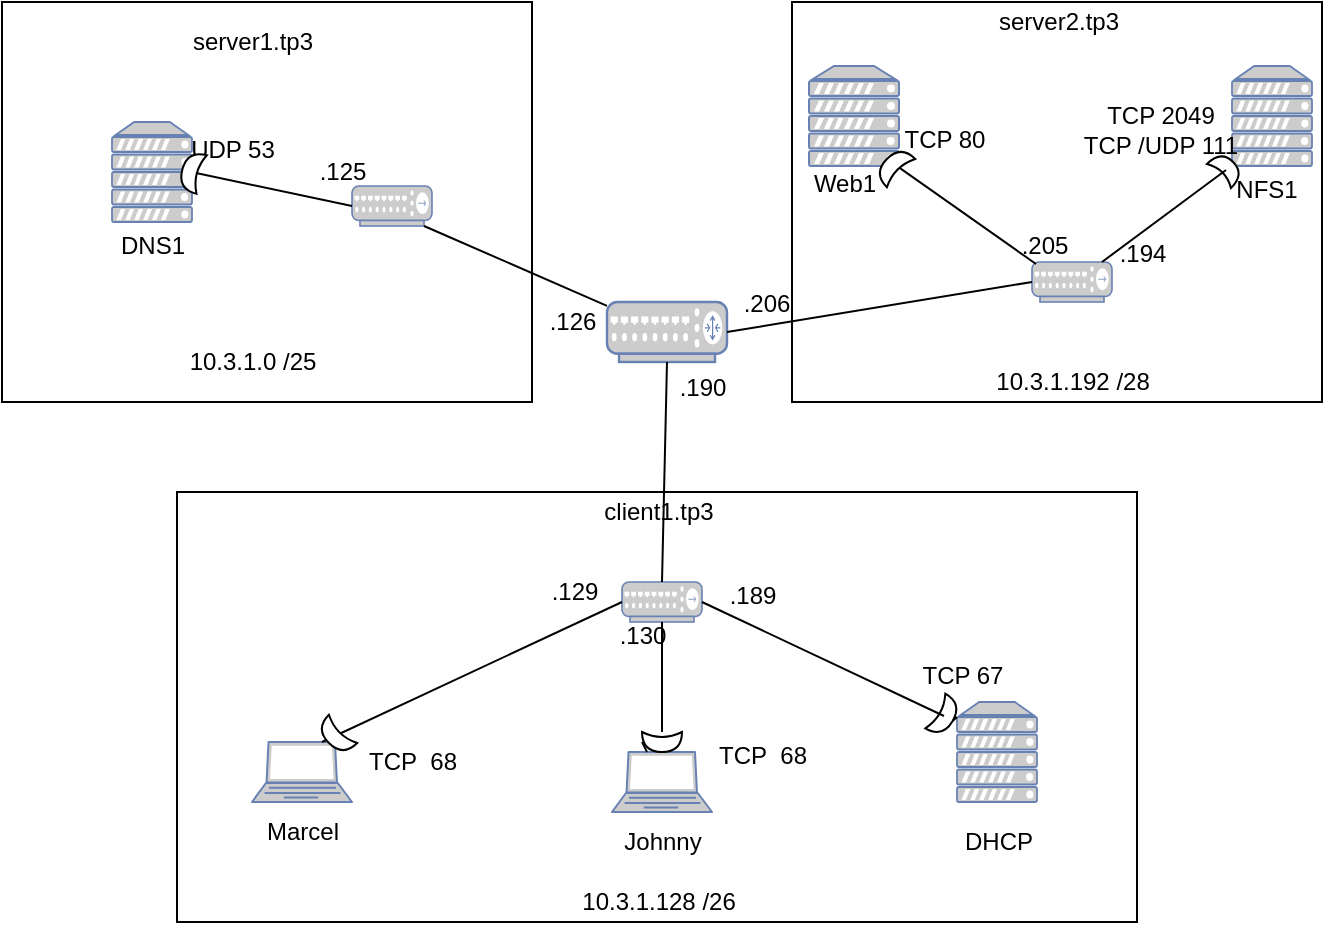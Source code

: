 <mxfile version="15.4.3" type="device"><diagram id="YAZWpWwq2ePxb-lYI3uf" name="Page-1"><mxGraphModel dx="782" dy="468" grid="1" gridSize="10" guides="1" tooltips="1" connect="1" arrows="1" fold="1" page="1" pageScale="1" pageWidth="827" pageHeight="1169" math="0" shadow="0"><root><mxCell id="0"/><mxCell id="1" parent="0"/><mxCell id="SpP-wiejAx_GPY8EY588-45" value="" style="rounded=0;whiteSpace=wrap;html=1;" parent="1" vertex="1"><mxGeometry x="120" y="60" width="265" height="200" as="geometry"/></mxCell><mxCell id="SpP-wiejAx_GPY8EY588-11" value="" style="rounded=0;whiteSpace=wrap;html=1;" parent="1" vertex="1"><mxGeometry x="207.5" y="305" width="480" height="215" as="geometry"/></mxCell><mxCell id="SpP-wiejAx_GPY8EY588-6" value="" style="rounded=0;whiteSpace=wrap;html=1;" parent="1" vertex="1"><mxGeometry x="515" y="60" width="265" height="200" as="geometry"/></mxCell><mxCell id="AwMBJ7yJT6cDaOQtD3z2-1" value="" style="fontColor=#0066CC;verticalAlign=top;verticalLabelPosition=bottom;labelPosition=center;align=center;html=1;outlineConnect=0;fillColor=#CCCCCC;strokeColor=#6881B3;gradientColor=none;gradientDirection=north;strokeWidth=2;shape=mxgraph.networks.server;" parent="1" vertex="1"><mxGeometry x="523.5" y="92" width="45" height="50" as="geometry"/></mxCell><mxCell id="AwMBJ7yJT6cDaOQtD3z2-2" value="" style="fontColor=#0066CC;verticalAlign=top;verticalLabelPosition=bottom;labelPosition=center;align=center;html=1;outlineConnect=0;fillColor=#CCCCCC;strokeColor=#6881B3;gradientColor=none;gradientDirection=north;strokeWidth=2;shape=mxgraph.networks.server;" parent="1" vertex="1"><mxGeometry x="175" y="120" width="40" height="50" as="geometry"/></mxCell><mxCell id="AwMBJ7yJT6cDaOQtD3z2-3" value="" style="fontColor=#0066CC;verticalAlign=top;verticalLabelPosition=bottom;labelPosition=center;align=center;html=1;outlineConnect=0;fillColor=#CCCCCC;strokeColor=#6881B3;gradientColor=none;gradientDirection=north;strokeWidth=2;shape=mxgraph.networks.laptop;" parent="1" vertex="1"><mxGeometry x="425" y="435" width="50" height="30" as="geometry"/></mxCell><mxCell id="AwMBJ7yJT6cDaOQtD3z2-4" value="" style="fontColor=#0066CC;verticalAlign=top;verticalLabelPosition=bottom;labelPosition=center;align=center;html=1;outlineConnect=0;fillColor=#CCCCCC;strokeColor=#6881B3;gradientColor=none;gradientDirection=north;strokeWidth=2;shape=mxgraph.networks.laptop;" parent="1" vertex="1"><mxGeometry x="245" y="430" width="50" height="30" as="geometry"/></mxCell><mxCell id="AwMBJ7yJT6cDaOQtD3z2-7" value="" style="fontColor=#0066CC;verticalAlign=top;verticalLabelPosition=bottom;labelPosition=center;align=center;html=1;outlineConnect=0;fillColor=#CCCCCC;strokeColor=#6881B3;gradientColor=none;gradientDirection=north;strokeWidth=2;shape=mxgraph.networks.server;" parent="1" vertex="1"><mxGeometry x="597.5" y="410" width="40" height="50" as="geometry"/></mxCell><mxCell id="AwMBJ7yJT6cDaOQtD3z2-10" value="Marcel" style="text;html=1;align=center;verticalAlign=middle;resizable=0;points=[];autosize=1;strokeColor=none;" parent="1" vertex="1"><mxGeometry x="245" y="465" width="50" height="20" as="geometry"/></mxCell><mxCell id="AwMBJ7yJT6cDaOQtD3z2-11" value="DHCP" style="text;html=1;align=center;verticalAlign=middle;resizable=0;points=[];autosize=1;strokeColor=none;" parent="1" vertex="1"><mxGeometry x="592.5" y="470" width="50" height="20" as="geometry"/></mxCell><mxCell id="SpP-wiejAx_GPY8EY588-1" value="DNS1" style="text;html=1;align=center;verticalAlign=middle;resizable=0;points=[];autosize=1;strokeColor=none;" parent="1" vertex="1"><mxGeometry x="170" y="172" width="50" height="20" as="geometry"/></mxCell><mxCell id="SpP-wiejAx_GPY8EY588-2" value="Johnny" style="text;html=1;align=center;verticalAlign=middle;resizable=0;points=[];autosize=1;strokeColor=none;" parent="1" vertex="1"><mxGeometry x="425" y="470" width="50" height="20" as="geometry"/></mxCell><mxCell id="SpP-wiejAx_GPY8EY588-3" value="Web1" style="text;html=1;align=center;verticalAlign=middle;resizable=0;points=[];autosize=1;strokeColor=none;" parent="1" vertex="1"><mxGeometry x="516" y="141" width="50" height="20" as="geometry"/></mxCell><mxCell id="SpP-wiejAx_GPY8EY588-5" value="server1.tp3" style="text;html=1;align=center;verticalAlign=middle;resizable=0;points=[];autosize=1;strokeColor=none;" parent="1" vertex="1"><mxGeometry x="205" y="70" width="80" height="20" as="geometry"/></mxCell><mxCell id="SpP-wiejAx_GPY8EY588-7" value="server2.tp3" style="text;html=1;align=center;verticalAlign=middle;resizable=0;points=[];autosize=1;strokeColor=none;" parent="1" vertex="1"><mxGeometry x="607.5" y="60" width="80" height="20" as="geometry"/></mxCell><mxCell id="SpP-wiejAx_GPY8EY588-8" value="" style="fontColor=#0066CC;verticalAlign=top;verticalLabelPosition=bottom;labelPosition=center;align=center;html=1;outlineConnect=0;fillColor=#CCCCCC;strokeColor=#6881B3;gradientColor=none;gradientDirection=north;strokeWidth=2;shape=mxgraph.networks.server;" parent="1" vertex="1"><mxGeometry x="735" y="92" width="40" height="50" as="geometry"/></mxCell><mxCell id="SpP-wiejAx_GPY8EY588-9" value="NFS1" style="text;html=1;align=center;verticalAlign=middle;resizable=0;points=[];autosize=1;strokeColor=none;" parent="1" vertex="1"><mxGeometry x="727" y="144" width="50" height="20" as="geometry"/></mxCell><mxCell id="SpP-wiejAx_GPY8EY588-10" value="10.3.1.128 /26" style="text;html=1;align=center;verticalAlign=middle;resizable=0;points=[];autosize=1;strokeColor=none;fillColor=none;" parent="1" vertex="1"><mxGeometry x="402.5" y="500" width="90" height="20" as="geometry"/></mxCell><mxCell id="SpP-wiejAx_GPY8EY588-13" value="10.3.1.0 /25" style="text;html=1;align=center;verticalAlign=middle;resizable=0;points=[];autosize=1;strokeColor=none;fillColor=none;" parent="1" vertex="1"><mxGeometry x="205" y="230" width="80" height="20" as="geometry"/></mxCell><mxCell id="SpP-wiejAx_GPY8EY588-14" value="10.3.1.192 /28" style="text;html=1;align=center;verticalAlign=middle;resizable=0;points=[];autosize=1;strokeColor=none;fillColor=none;" parent="1" vertex="1"><mxGeometry x="610" y="240" width="90" height="20" as="geometry"/></mxCell><mxCell id="SpP-wiejAx_GPY8EY588-15" value="" style="fontColor=#0066CC;verticalAlign=top;verticalLabelPosition=bottom;labelPosition=center;align=center;html=1;outlineConnect=0;fillColor=#CCCCCC;strokeColor=#6881B3;gradientColor=none;gradientDirection=north;strokeWidth=2;shape=mxgraph.networks.hub;" parent="1" vertex="1"><mxGeometry x="635" y="190" width="40" height="20" as="geometry"/></mxCell><mxCell id="SpP-wiejAx_GPY8EY588-19" value="" style="endArrow=none;html=1;rounded=0;exitX=0.05;exitY=0.05;exitDx=0;exitDy=0;exitPerimeter=0;entryX=0.953;entryY=-0.083;entryDx=0;entryDy=0;entryPerimeter=0;" parent="1" source="SpP-wiejAx_GPY8EY588-15" target="SpP-wiejAx_GPY8EY588-3" edge="1"><mxGeometry width="50" height="50" relative="1" as="geometry"><mxPoint x="542.5" y="200" as="sourcePoint"/><mxPoint x="592.5" y="150" as="targetPoint"/></mxGeometry></mxCell><mxCell id="SpP-wiejAx_GPY8EY588-22" value="" style="endArrow=none;html=1;rounded=0;entryX=0;entryY=1;entryDx=0;entryDy=0;entryPerimeter=0;startArrow=none;" parent="1" target="SpP-wiejAx_GPY8EY588-8" edge="1" source="d_4VVfQaBKw4a2PsgV3w-2"><mxGeometry width="50" height="50" relative="1" as="geometry"><mxPoint x="670" y="190" as="sourcePoint"/><mxPoint x="725" y="140" as="targetPoint"/></mxGeometry></mxCell><mxCell id="SpP-wiejAx_GPY8EY588-23" value=".205" style="text;html=1;align=center;verticalAlign=middle;resizable=0;points=[];autosize=1;strokeColor=none;fillColor=none;" parent="1" vertex="1"><mxGeometry x="621" y="172" width="40" height="20" as="geometry"/></mxCell><mxCell id="SpP-wiejAx_GPY8EY588-24" value=".194" style="text;html=1;align=center;verticalAlign=middle;resizable=0;points=[];autosize=1;strokeColor=none;fillColor=none;" parent="1" vertex="1"><mxGeometry x="670" y="176" width="40" height="20" as="geometry"/></mxCell><mxCell id="SpP-wiejAx_GPY8EY588-25" value="TCP 2049&lt;br&gt;TCP /UDP 111&lt;br&gt;" style="text;html=1;align=center;verticalAlign=middle;resizable=0;points=[];autosize=1;strokeColor=none;fillColor=none;" parent="1" vertex="1"><mxGeometry x="654" y="109" width="90" height="30" as="geometry"/></mxCell><mxCell id="SpP-wiejAx_GPY8EY588-27" value="TCP 80" style="text;html=1;align=center;verticalAlign=middle;resizable=0;points=[];autosize=1;strokeColor=none;fillColor=none;" parent="1" vertex="1"><mxGeometry x="561" y="119" width="60" height="20" as="geometry"/></mxCell><mxCell id="SpP-wiejAx_GPY8EY588-28" value="" style="endArrow=none;html=1;rounded=0;exitX=0;exitY=0.5;exitDx=0;exitDy=0;exitPerimeter=0;entryX=0.953;entryY=-0.083;entryDx=0;entryDy=0;entryPerimeter=0;startArrow=none;" parent="1" source="AwMBJ7yJT6cDaOQtD3z2-6" edge="1"><mxGeometry width="50" height="50" relative="1" as="geometry"><mxPoint x="512.35" y="271.66" as="sourcePoint"/><mxPoint x="444.0" y="220.0" as="targetPoint"/></mxGeometry></mxCell><mxCell id="SpP-wiejAx_GPY8EY588-29" value=".206" style="text;html=1;align=center;verticalAlign=middle;resizable=0;points=[];autosize=1;strokeColor=none;fillColor=none;" parent="1" vertex="1"><mxGeometry x="482" y="201" width="40" height="20" as="geometry"/></mxCell><mxCell id="AwMBJ7yJT6cDaOQtD3z2-6" value="" style="fontColor=#0066CC;verticalAlign=top;verticalLabelPosition=bottom;labelPosition=center;align=center;html=1;outlineConnect=0;fillColor=#CCCCCC;strokeColor=#6881B3;gradientColor=none;gradientDirection=north;strokeWidth=2;shape=mxgraph.networks.router;" parent="1" vertex="1"><mxGeometry x="422.5" y="210" width="60" height="30" as="geometry"/></mxCell><mxCell id="SpP-wiejAx_GPY8EY588-31" value="" style="endArrow=none;html=1;rounded=0;exitX=0;exitY=0.5;exitDx=0;exitDy=0;exitPerimeter=0;entryX=1;entryY=0.5;entryDx=0;entryDy=0;entryPerimeter=0;" parent="1" source="SpP-wiejAx_GPY8EY588-15" target="AwMBJ7yJT6cDaOQtD3z2-6" edge="1"><mxGeometry width="50" height="50" relative="1" as="geometry"><mxPoint x="635" y="200" as="sourcePoint"/><mxPoint x="444" y="220" as="targetPoint"/></mxGeometry></mxCell><mxCell id="SpP-wiejAx_GPY8EY588-32" value="client1.tp3" style="text;html=1;align=center;verticalAlign=middle;resizable=0;points=[];autosize=1;strokeColor=none;" parent="1" vertex="1"><mxGeometry x="412.5" y="305" width="70" height="20" as="geometry"/></mxCell><mxCell id="SpP-wiejAx_GPY8EY588-33" value="" style="fontColor=#0066CC;verticalAlign=top;verticalLabelPosition=bottom;labelPosition=center;align=center;html=1;outlineConnect=0;fillColor=#CCCCCC;strokeColor=#6881B3;gradientColor=none;gradientDirection=north;strokeWidth=2;shape=mxgraph.networks.hub;" parent="1" vertex="1"><mxGeometry x="430" y="350" width="40" height="20" as="geometry"/></mxCell><mxCell id="SpP-wiejAx_GPY8EY588-35" value="" style="endArrow=none;html=1;rounded=0;exitX=0;exitY=0.5;exitDx=0;exitDy=0;exitPerimeter=0;entryX=1;entryY=0.5;entryDx=0;entryDy=0;entryPerimeter=0;" parent="1" source="SpP-wiejAx_GPY8EY588-33" edge="1"><mxGeometry width="50" height="50" relative="1" as="geometry"><mxPoint x="445" y="405" as="sourcePoint"/><mxPoint x="280" y="430" as="targetPoint"/></mxGeometry></mxCell><mxCell id="SpP-wiejAx_GPY8EY588-36" value="" style="endArrow=none;html=1;rounded=0;exitX=0.5;exitY=1;exitDx=0;exitDy=0;exitPerimeter=0;startArrow=none;" parent="1" source="d_4VVfQaBKw4a2PsgV3w-9" target="AwMBJ7yJT6cDaOQtD3z2-3" edge="1"><mxGeometry width="50" height="50" relative="1" as="geometry"><mxPoint x="440" y="370" as="sourcePoint"/><mxPoint x="290" y="440" as="targetPoint"/></mxGeometry></mxCell><mxCell id="SpP-wiejAx_GPY8EY588-37" value="" style="endArrow=none;html=1;rounded=0;exitX=1;exitY=0.5;exitDx=0;exitDy=0;exitPerimeter=0;entryX=0;entryY=0.15;entryDx=0;entryDy=0;entryPerimeter=0;startArrow=none;" parent="1" source="d_4VVfQaBKw4a2PsgV3w-5" target="AwMBJ7yJT6cDaOQtD3z2-7" edge="1"><mxGeometry width="50" height="50" relative="1" as="geometry"><mxPoint x="460" y="380" as="sourcePoint"/><mxPoint x="469.2" y="440" as="targetPoint"/></mxGeometry></mxCell><mxCell id="SpP-wiejAx_GPY8EY588-38" value=".129" style="text;html=1;align=center;verticalAlign=middle;resizable=0;points=[];autosize=1;strokeColor=none;fillColor=none;" parent="1" vertex="1"><mxGeometry x="386" y="345" width="40" height="20" as="geometry"/></mxCell><mxCell id="SpP-wiejAx_GPY8EY588-41" value=".130" style="text;html=1;align=center;verticalAlign=middle;resizable=0;points=[];autosize=1;strokeColor=none;fillColor=none;" parent="1" vertex="1"><mxGeometry x="420" y="367" width="40" height="20" as="geometry"/></mxCell><mxCell id="SpP-wiejAx_GPY8EY588-43" value=".189" style="text;html=1;align=center;verticalAlign=middle;resizable=0;points=[];autosize=1;strokeColor=none;fillColor=none;" parent="1" vertex="1"><mxGeometry x="475" y="347" width="40" height="20" as="geometry"/></mxCell><mxCell id="SpP-wiejAx_GPY8EY588-44" value="TCP 67" style="text;html=1;align=center;verticalAlign=middle;resizable=0;points=[];autosize=1;strokeColor=none;fillColor=none;" parent="1" vertex="1"><mxGeometry x="570" y="387" width="60" height="20" as="geometry"/></mxCell><mxCell id="SpP-wiejAx_GPY8EY588-46" value="" style="fontColor=#0066CC;verticalAlign=top;verticalLabelPosition=bottom;labelPosition=center;align=center;html=1;outlineConnect=0;fillColor=#CCCCCC;strokeColor=#6881B3;gradientColor=none;gradientDirection=north;strokeWidth=2;shape=mxgraph.networks.hub;" parent="1" vertex="1"><mxGeometry x="295" y="152" width="40" height="20" as="geometry"/></mxCell><mxCell id="SpP-wiejAx_GPY8EY588-47" value="" style="endArrow=none;html=1;rounded=0;exitX=0;exitY=0.5;exitDx=0;exitDy=0;exitPerimeter=0;" parent="1" source="SpP-wiejAx_GPY8EY588-46" edge="1"><mxGeometry width="50" height="50" relative="1" as="geometry"><mxPoint x="370" y="119" as="sourcePoint"/><mxPoint x="210" y="144" as="targetPoint"/></mxGeometry></mxCell><mxCell id="SpP-wiejAx_GPY8EY588-48" value=".125" style="text;html=1;align=center;verticalAlign=middle;resizable=0;points=[];autosize=1;strokeColor=none;fillColor=none;" parent="1" vertex="1"><mxGeometry x="270" y="135" width="40" height="20" as="geometry"/></mxCell><mxCell id="SpP-wiejAx_GPY8EY588-49" value="" style="endArrow=none;html=1;rounded=0;entryX=0.9;entryY=1;entryDx=0;entryDy=0;entryPerimeter=0;" parent="1" source="AwMBJ7yJT6cDaOQtD3z2-6" target="SpP-wiejAx_GPY8EY588-46" edge="1"><mxGeometry width="50" height="50" relative="1" as="geometry"><mxPoint x="645" y="210" as="sourcePoint"/><mxPoint x="480" y="235" as="targetPoint"/></mxGeometry></mxCell><mxCell id="SpP-wiejAx_GPY8EY588-50" value="" style="endArrow=none;html=1;rounded=0;entryX=0.5;entryY=1;entryDx=0;entryDy=0;entryPerimeter=0;exitX=0.5;exitY=0;exitDx=0;exitDy=0;exitPerimeter=0;" parent="1" source="SpP-wiejAx_GPY8EY588-33" target="AwMBJ7yJT6cDaOQtD3z2-6" edge="1"><mxGeometry width="50" height="50" relative="1" as="geometry"><mxPoint x="420" y="220.413" as="sourcePoint"/><mxPoint x="341" y="182" as="targetPoint"/></mxGeometry></mxCell><mxCell id="SpP-wiejAx_GPY8EY588-53" value=".190" style="text;html=1;align=center;verticalAlign=middle;resizable=0;points=[];autosize=1;strokeColor=none;fillColor=none;" parent="1" vertex="1"><mxGeometry x="450" y="243" width="40" height="20" as="geometry"/></mxCell><mxCell id="SpP-wiejAx_GPY8EY588-54" value=".126" style="text;html=1;align=center;verticalAlign=middle;resizable=0;points=[];autosize=1;strokeColor=none;fillColor=none;" parent="1" vertex="1"><mxGeometry x="385" y="210" width="40" height="20" as="geometry"/></mxCell><mxCell id="SpP-wiejAx_GPY8EY588-55" value="UDP 53" style="text;html=1;align=center;verticalAlign=middle;resizable=0;points=[];autosize=1;strokeColor=none;fillColor=none;" parent="1" vertex="1"><mxGeometry x="205" y="124" width="60" height="20" as="geometry"/></mxCell><mxCell id="d_4VVfQaBKw4a2PsgV3w-1" value="" style="shape=xor;whiteSpace=wrap;html=1;rotation=-165;" vertex="1" parent="1"><mxGeometry x="210" y="135" width="10" height="20" as="geometry"/></mxCell><mxCell id="d_4VVfQaBKw4a2PsgV3w-2" value="" style="shape=xor;whiteSpace=wrap;html=1;rotation=-45;" vertex="1" parent="1"><mxGeometry x="727" y="135" width="10" height="17" as="geometry"/></mxCell><mxCell id="d_4VVfQaBKw4a2PsgV3w-3" value="" style="endArrow=none;html=1;rounded=0;" edge="1" parent="1"><mxGeometry width="50" height="50" relative="1" as="geometry"><mxPoint x="670" y="190" as="sourcePoint"/><mxPoint x="732" y="144" as="targetPoint"/></mxGeometry></mxCell><mxCell id="d_4VVfQaBKw4a2PsgV3w-4" value="" style="shape=xor;whiteSpace=wrap;html=1;rotation=-135;" vertex="1" parent="1"><mxGeometry x="561" y="132" width="10" height="20" as="geometry"/></mxCell><mxCell id="d_4VVfQaBKw4a2PsgV3w-5" value="" style="shape=xor;whiteSpace=wrap;html=1;rotation=30;" vertex="1" parent="1"><mxGeometry x="586" y="407" width="10" height="20" as="geometry"/></mxCell><mxCell id="d_4VVfQaBKw4a2PsgV3w-6" value="" style="endArrow=none;html=1;rounded=0;exitX=1;exitY=0.5;exitDx=0;exitDy=0;exitPerimeter=0;" edge="1" parent="1" source="SpP-wiejAx_GPY8EY588-33"><mxGeometry width="50" height="50" relative="1" as="geometry"><mxPoint x="470" y="360" as="sourcePoint"/><mxPoint x="591" y="417" as="targetPoint"/></mxGeometry></mxCell><mxCell id="d_4VVfQaBKw4a2PsgV3w-7" value="TCP&amp;nbsp; 68" style="text;html=1;align=center;verticalAlign=middle;resizable=0;points=[];autosize=1;strokeColor=none;fillColor=none;" vertex="1" parent="1"><mxGeometry x="470" y="427" width="60" height="20" as="geometry"/></mxCell><mxCell id="d_4VVfQaBKw4a2PsgV3w-8" value="TCP&amp;nbsp; 68" style="text;html=1;align=center;verticalAlign=middle;resizable=0;points=[];autosize=1;strokeColor=none;fillColor=none;" vertex="1" parent="1"><mxGeometry x="295" y="430" width="60" height="20" as="geometry"/></mxCell><mxCell id="d_4VVfQaBKw4a2PsgV3w-10" value="" style="shape=xor;whiteSpace=wrap;html=1;rotation=135;" vertex="1" parent="1"><mxGeometry x="282" y="417" width="10" height="20" as="geometry"/></mxCell><mxCell id="d_4VVfQaBKw4a2PsgV3w-9" value="" style="shape=xor;whiteSpace=wrap;html=1;rotation=90;" vertex="1" parent="1"><mxGeometry x="445" y="420" width="10" height="20" as="geometry"/></mxCell><mxCell id="d_4VVfQaBKw4a2PsgV3w-11" value="" style="endArrow=none;html=1;rounded=0;exitX=0.5;exitY=1;exitDx=0;exitDy=0;exitPerimeter=0;" edge="1" parent="1" source="SpP-wiejAx_GPY8EY588-33" target="d_4VVfQaBKw4a2PsgV3w-9"><mxGeometry width="50" height="50" relative="1" as="geometry"><mxPoint x="450" y="370" as="sourcePoint"/><mxPoint x="450" y="435" as="targetPoint"/></mxGeometry></mxCell></root></mxGraphModel></diagram></mxfile>